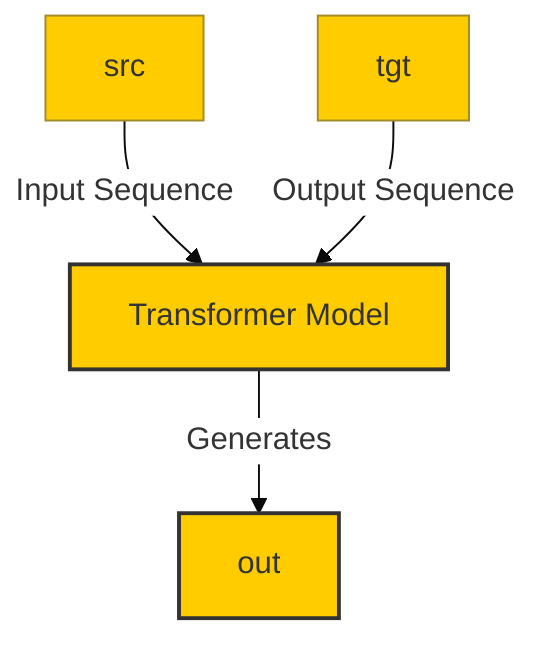 %%{init: { 'theme': 'base', 'themeVariables': { 'primaryColor': '#ffcc00', 'edgeLabelBackground':'#ffffff', 'tertiaryColor': '#000000'}}}%%
flowchart TD
    %% Source tensor for Transformer model
    A["src"] -->|Input Sequence| B["Transformer Model"]
    %% Target tensor for Transformer decoder
    A1["tgt"] -->|Output Sequence| B["Transformer Model"]
    %% Transformer model process
    B -->|Generates| C["out"]
    %% Output tensor from Transformer model
    C
    
    classDef transformer fill:#ffcc00,stroke:#333,stroke-width:2px;
    class B,C transformer;